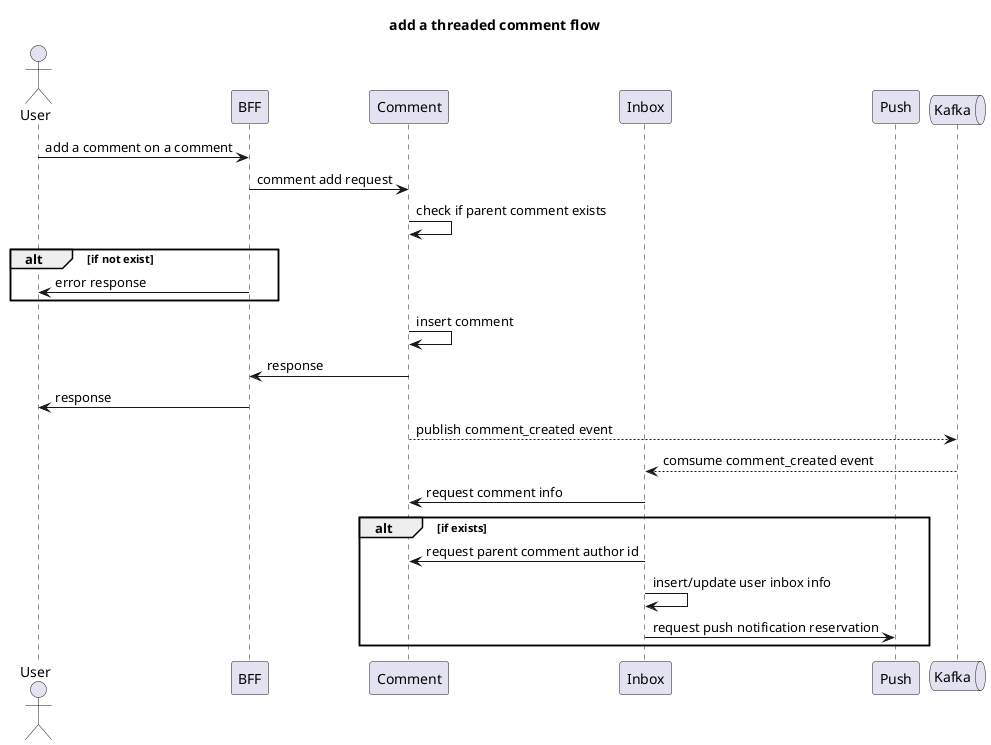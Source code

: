 @startuml
title "add a threaded comment flow"

actor User as user
participant BFF as bff
participant Comment as comment
participant Inbox as inbox
participant Push as push
queue Kafka as kafka

user -> bff: add a comment on a comment
bff -> comment: comment add request
comment -> comment: check if parent comment exists
alt if not exist
user <- bff: error response
end
comment -> comment: insert comment
bff <- comment: response
user <- bff: response
comment --> kafka: publish comment_created event
kafka --> inbox: comsume comment_created event
inbox -> comment: request comment info
alt if exists
inbox -> comment: request parent comment author id
inbox -> inbox: insert/update user inbox info
inbox -> push: request push notification reservation
end
@enduml
